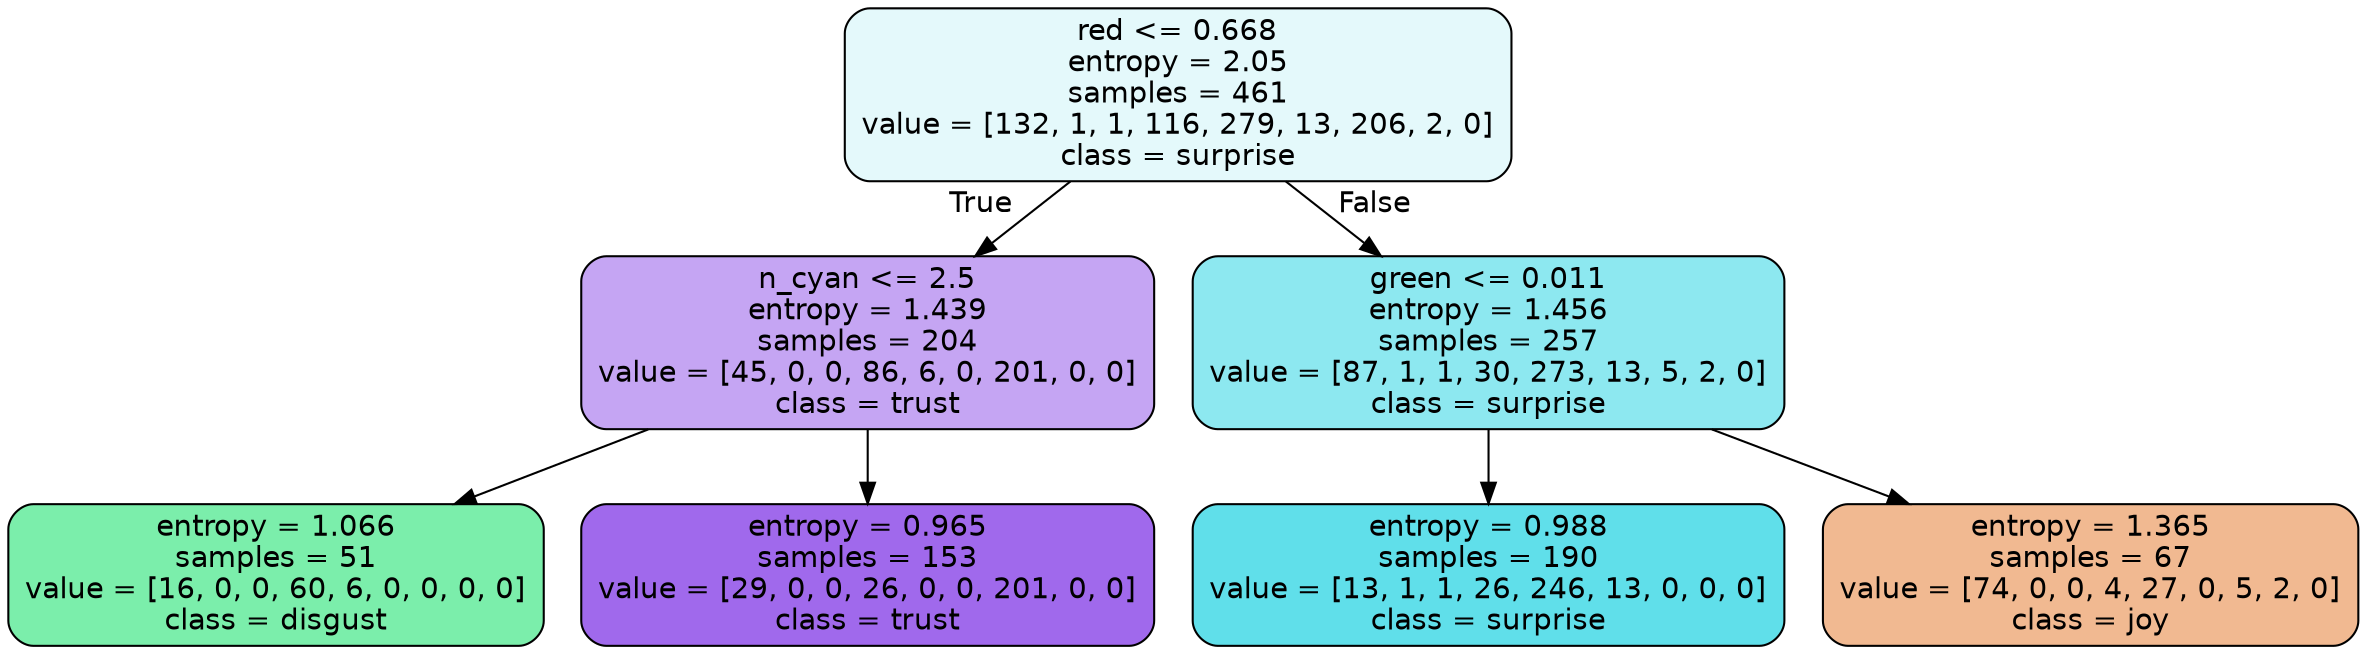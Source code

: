 digraph Tree {
node [shape=box, style="filled, rounded", color="black", fontname=helvetica] ;
edge [fontname=helvetica] ;
0 [label="red <= 0.668\nentropy = 2.05\nsamples = 461\nvalue = [132, 1, 1, 116, 279, 13, 206, 2, 0]\nclass = surprise", fillcolor="#39d7e522"] ;
1 [label="n_cyan <= 2.5\nentropy = 1.439\nsamples = 204\nvalue = [45, 0, 0, 86, 6, 0, 201, 0, 0]\nclass = trust", fillcolor="#8139e574"] ;
0 -> 1 [labeldistance=2.5, labelangle=45, headlabel="True"] ;
2 [label="entropy = 1.066\nsamples = 51\nvalue = [16, 0, 0, 60, 6, 0, 0, 0, 0]\nclass = disgust", fillcolor="#39e581aa"] ;
1 -> 2 ;
3 [label="entropy = 0.965\nsamples = 153\nvalue = [29, 0, 0, 26, 0, 0, 201, 0, 0]\nclass = trust", fillcolor="#8139e5c1"] ;
1 -> 3 ;
4 [label="green <= 0.011\nentropy = 1.456\nsamples = 257\nvalue = [87, 1, 1, 30, 273, 13, 5, 2, 0]\nclass = surprise", fillcolor="#39d7e592"] ;
0 -> 4 [labeldistance=2.5, labelangle=-45, headlabel="False"] ;
5 [label="entropy = 0.988\nsamples = 190\nvalue = [13, 1, 1, 26, 246, 13, 0, 0, 0]\nclass = surprise", fillcolor="#39d7e5cd"] ;
4 -> 5 ;
6 [label="entropy = 1.365\nsamples = 67\nvalue = [74, 0, 0, 4, 27, 0, 5, 2, 0]\nclass = joy", fillcolor="#e581398d"] ;
4 -> 6 ;
}